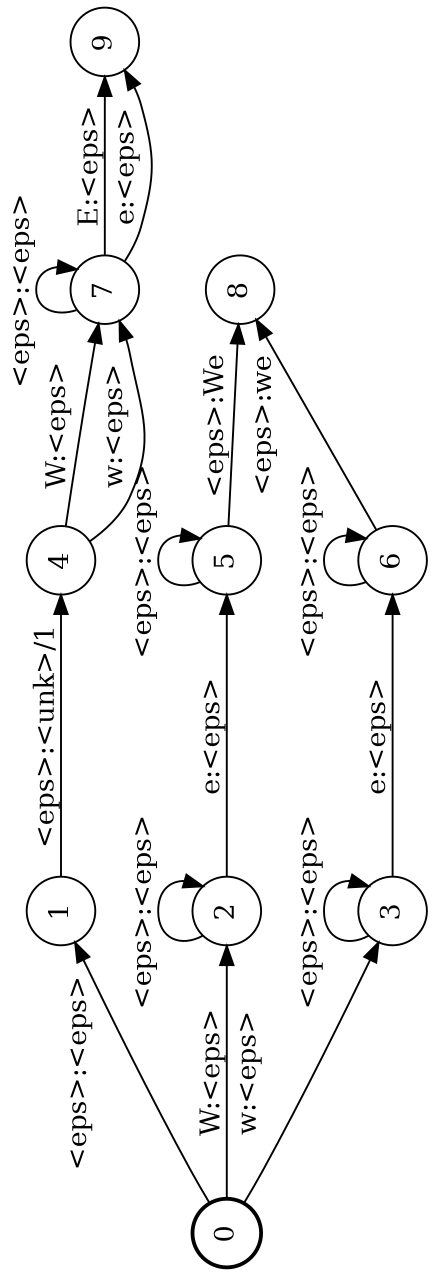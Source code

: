 digraph FST {
rankdir = LR;
size = "8.5,11";
label = "";
center = 1;
orientation = Landscape;
ranksep = "0.4";
nodesep = "0.25";
0 [label = "0", shape = circle, style = bold, fontsize = 14]
	0 -> 1 [label = "<eps>:<eps>", fontsize = 14];
	0 -> 2 [label = "W:<eps>", fontsize = 14];
	0 -> 3 [label = "w:<eps>", fontsize = 14];
1 [label = "1", shape = circle, style = solid, fontsize = 14]
	1 -> 4 [label = "<eps>:<unk>/1", fontsize = 14];
2 [label = "2", shape = circle, style = solid, fontsize = 14]
	2 -> 2 [label = "<eps>:<eps>", fontsize = 14];
	2 -> 5 [label = "e:<eps>", fontsize = 14];
3 [label = "3", shape = circle, style = solid, fontsize = 14]
	3 -> 3 [label = "<eps>:<eps>", fontsize = 14];
	3 -> 6 [label = "e:<eps>", fontsize = 14];
4 [label = "4", shape = circle, style = solid, fontsize = 14]
	4 -> 7 [label = "W:<eps>", fontsize = 14];
	4 -> 7 [label = "w:<eps>", fontsize = 14];
5 [label = "5", shape = circle, style = solid, fontsize = 14]
	5 -> 8 [label = "<eps>:We", fontsize = 14];
	5 -> 5 [label = "<eps>:<eps>", fontsize = 14];
6 [label = "6", shape = circle, style = solid, fontsize = 14]
	6 -> 8 [label = "<eps>:we", fontsize = 14];
	6 -> 6 [label = "<eps>:<eps>", fontsize = 14];
7 [label = "7", shape = circle, style = solid, fontsize = 14]
	7 -> 7 [label = "<eps>:<eps>", fontsize = 14];
	7 -> 9 [label = "E:<eps>", fontsize = 14];
	7 -> 9 [label = "e:<eps>", fontsize = 14];
8 [label = "8", shape = circle, style = solid, fontsize = 14]
9 [label = "9", shape = circle, style = solid, fontsize = 14]
}
